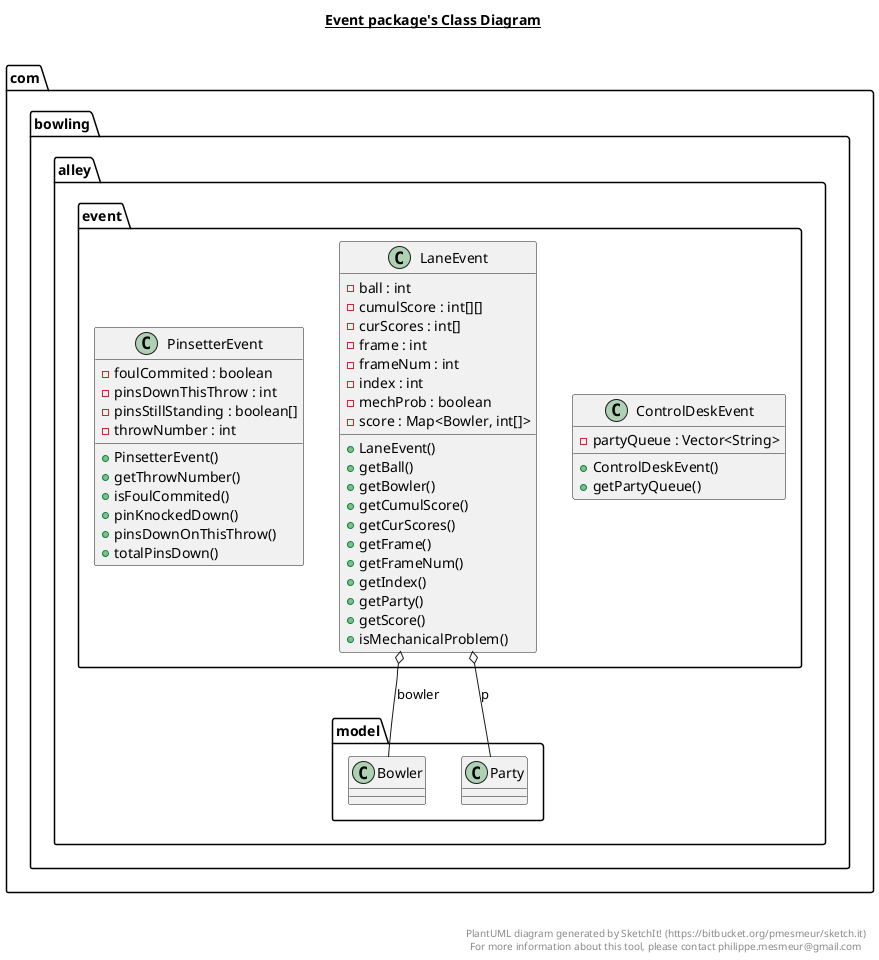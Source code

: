 @startuml

title __Event package's Class Diagram__\n

  namespace com.bowling.alley {
    namespace event {
      class com.bowling.alley.event.ControlDeskEvent {
          - partyQueue : Vector<String>
          + ControlDeskEvent()
          + getPartyQueue()
      }
    }
  }
  

  namespace com.bowling.alley {
    namespace event {
      class com.bowling.alley.event.LaneEvent {
          - ball : int
          - cumulScore : int[][]
          - curScores : int[]
          - frame : int
          - frameNum : int
          - index : int
          - mechProb : boolean
          - score : Map<Bowler, int[]>
          + LaneEvent()
          + getBall()
          + getBowler()
          + getCumulScore()
          + getCurScores()
          + getFrame()
          + getFrameNum()
          + getIndex()
          + getParty()
          + getScore()
          + isMechanicalProblem()
      }
    }
  }
  

  namespace com.bowling.alley {
    namespace event {
      class com.bowling.alley.event.PinsetterEvent {
          - foulCommited : boolean
          - pinsDownThisThrow : int
          - pinsStillStanding : boolean[]
          - throwNumber : int
          + PinsetterEvent()
          + getThrowNumber()
          + isFoulCommited()
          + pinKnockedDown()
          + pinsDownOnThisThrow()
          + totalPinsDown()
      }
    }
  }
  

  com.bowling.alley.event.LaneEvent o-- com.bowling.alley.model.Bowler : bowler
  com.bowling.alley.event.LaneEvent o-- com.bowling.alley.model.Party : p


right footer


PlantUML diagram generated by SketchIt! (https://bitbucket.org/pmesmeur/sketch.it)
For more information about this tool, please contact philippe.mesmeur@gmail.com
endfooter

@enduml
